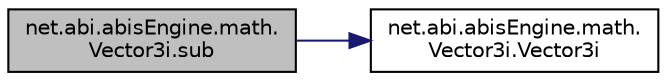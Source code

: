 digraph "net.abi.abisEngine.math.Vector3i.sub"
{
 // LATEX_PDF_SIZE
  edge [fontname="Helvetica",fontsize="10",labelfontname="Helvetica",labelfontsize="10"];
  node [fontname="Helvetica",fontsize="10",shape=record];
  rankdir="LR";
  Node1 [label="net.abi.abisEngine.math.\lVector3i.sub",height=0.2,width=0.4,color="black", fillcolor="grey75", style="filled", fontcolor="black",tooltip=" "];
  Node1 -> Node2 [color="midnightblue",fontsize="10",style="solid",fontname="Helvetica"];
  Node2 [label="net.abi.abisEngine.math.\lVector3i.Vector3i",height=0.2,width=0.4,color="black", fillcolor="white", style="filled",URL="$d9/d2e/classnet_1_1abi_1_1abis_engine_1_1math_1_1_vector3i.html#a1c1594cc358a07b66b8a1893f910b7c3",tooltip=" "];
}

